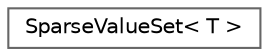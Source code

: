 digraph "类继承关系图"
{
 // LATEX_PDF_SIZE
  bgcolor="transparent";
  edge [fontname=Helvetica,fontsize=10,labelfontname=Helvetica,labelfontsize=10];
  node [fontname=Helvetica,fontsize=10,shape=box,height=0.2,width=0.4];
  rankdir="LR";
  Node0 [id="Node000000",label="SparseValueSet\< T \>",height=0.2,width=0.4,color="grey40", fillcolor="white", style="filled",URL="$class_sparse_value_set.html",tooltip="Sparse set of values of integral type T."];
}
